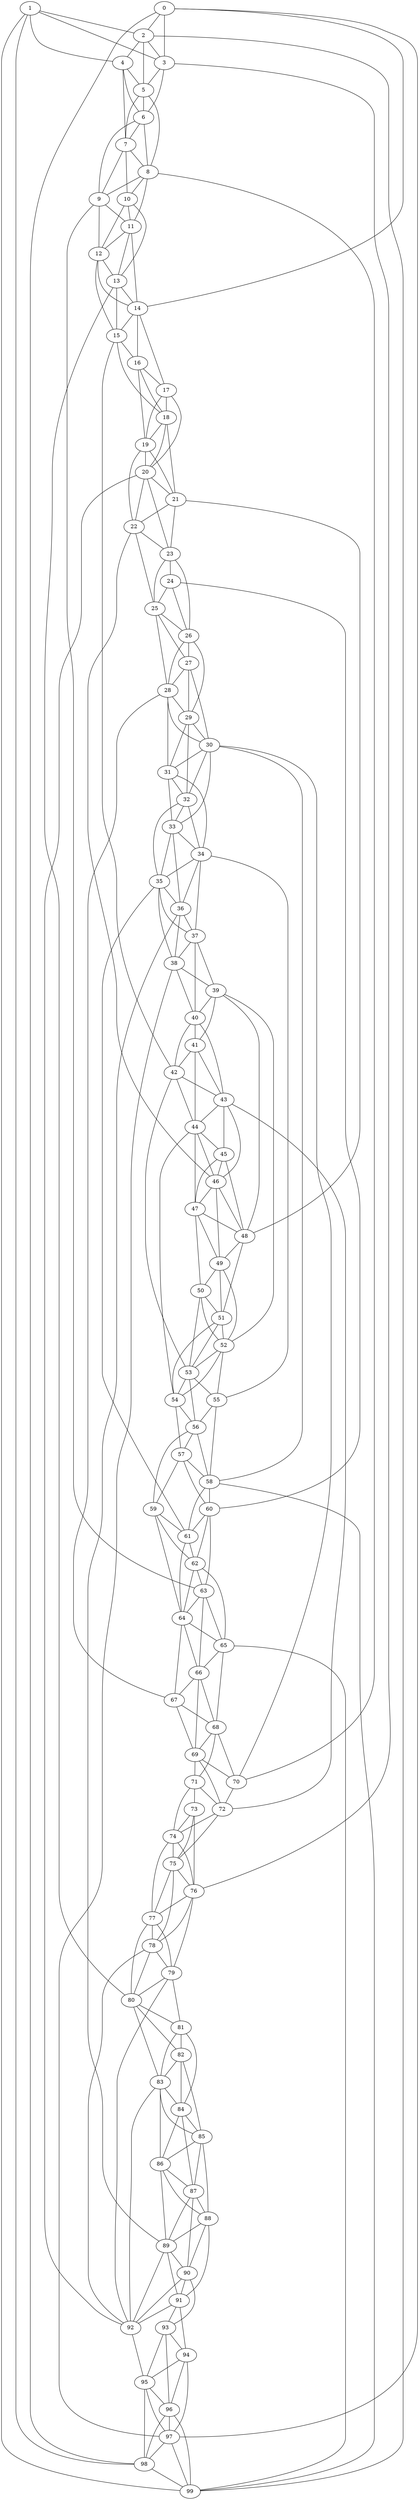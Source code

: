 strict graph "watts_strogatz_graph(100,6,0.1)" {
0;
1;
2;
3;
4;
5;
6;
7;
8;
9;
10;
11;
12;
13;
14;
15;
16;
17;
18;
19;
20;
21;
22;
23;
24;
25;
26;
27;
28;
29;
30;
31;
32;
33;
34;
35;
36;
37;
38;
39;
40;
41;
42;
43;
44;
45;
46;
47;
48;
49;
50;
51;
52;
53;
54;
55;
56;
57;
58;
59;
60;
61;
62;
63;
64;
65;
66;
67;
68;
69;
70;
71;
72;
73;
74;
75;
76;
77;
78;
79;
80;
81;
82;
83;
84;
85;
86;
87;
88;
89;
90;
91;
92;
93;
94;
95;
96;
97;
98;
99;
0 -- 2  [is_available=True, prob="0.824079580627"];
0 -- 3  [is_available=True, prob="0.345611471435"];
0 -- 97  [is_available=True, prob="0.464238976949"];
0 -- 98  [is_available=True, prob="0.360160859658"];
0 -- 14  [is_available=True, prob="0.10968318946"];
1 -- 2  [is_available=True, prob="0.890719099985"];
1 -- 99  [is_available=True, prob="0.255389548453"];
1 -- 4  [is_available=True, prob="0.779660728653"];
1 -- 98  [is_available=True, prob="0.581127594175"];
1 -- 3  [is_available=True, prob="1.0"];
2 -- 3  [is_available=True, prob="0.350173117526"];
2 -- 4  [is_available=True, prob="0.142304507357"];
2 -- 5  [is_available=True, prob="0.361992975305"];
2 -- 99  [is_available=True, prob="1.0"];
3 -- 5  [is_available=True, prob="0.841581063795"];
3 -- 6  [is_available=True, prob="0.3026106305"];
3 -- 76  [is_available=True, prob="0.443152819285"];
4 -- 5  [is_available=True, prob="0.645524054719"];
4 -- 6  [is_available=True, prob="0.38771097147"];
4 -- 7  [is_available=True, prob="0.467974693784"];
5 -- 6  [is_available=True, prob="1.0"];
5 -- 7  [is_available=True, prob="1.0"];
5 -- 8  [is_available=True, prob="0.254743066289"];
6 -- 7  [is_available=True, prob="1.0"];
6 -- 8  [is_available=True, prob="0.929950375092"];
6 -- 9  [is_available=True, prob="1.0"];
7 -- 8  [is_available=True, prob="0.140215266251"];
7 -- 9  [is_available=True, prob="0.456537421398"];
7 -- 10  [is_available=True, prob="0.0415864638534"];
8 -- 9  [is_available=True, prob="0.519128799226"];
8 -- 10  [is_available=True, prob="0.749464289066"];
8 -- 11  [is_available=True, prob="0.68343337674"];
8 -- 70  [is_available=True, prob="1.0"];
9 -- 11  [is_available=True, prob="0.0479709095812"];
9 -- 12  [is_available=True, prob="0.783127334061"];
9 -- 63  [is_available=True, prob="0.0277427580207"];
10 -- 11  [is_available=True, prob="0.933962814262"];
10 -- 12  [is_available=True, prob="0.63938620928"];
10 -- 13  [is_available=True, prob="0.392039961062"];
11 -- 12  [is_available=True, prob="0.93092744689"];
11 -- 13  [is_available=True, prob="0.359997400576"];
11 -- 14  [is_available=True, prob="1.0"];
12 -- 13  [is_available=True, prob="0.144652778246"];
12 -- 14  [is_available=True, prob="1.0"];
12 -- 15  [is_available=True, prob="0.489448625954"];
13 -- 14  [is_available=True, prob="1.0"];
13 -- 15  [is_available=True, prob="0.427354246267"];
13 -- 80  [is_available=True, prob="1.0"];
14 -- 15  [is_available=True, prob="0.160303237465"];
14 -- 16  [is_available=True, prob="0.182938121029"];
14 -- 17  [is_available=True, prob="1.0"];
15 -- 42  [is_available=True, prob="1.0"];
15 -- 16  [is_available=True, prob="0.163811293292"];
15 -- 18  [is_available=True, prob="1.0"];
16 -- 17  [is_available=True, prob="0.414517255945"];
16 -- 18  [is_available=True, prob="0.757362023333"];
16 -- 19  [is_available=True, prob="0.350532674799"];
17 -- 18  [is_available=True, prob="1.0"];
17 -- 19  [is_available=True, prob="1.0"];
17 -- 20  [is_available=True, prob="0.124894988582"];
18 -- 19  [is_available=True, prob="0.0938359965198"];
18 -- 20  [is_available=True, prob="0.923251442314"];
18 -- 21  [is_available=True, prob="0.581263972608"];
19 -- 20  [is_available=True, prob="0.772806362734"];
19 -- 21  [is_available=True, prob="0.315705975193"];
19 -- 22  [is_available=True, prob="0.980551621973"];
20 -- 21  [is_available=True, prob="0.71085940482"];
20 -- 22  [is_available=True, prob="0.902615696542"];
20 -- 23  [is_available=True, prob="0.858224975276"];
20 -- 92  [is_available=True, prob="0.125141589381"];
21 -- 48  [is_available=True, prob="0.687661411348"];
21 -- 22  [is_available=True, prob="0.143196783574"];
21 -- 23  [is_available=True, prob="0.245770850102"];
22 -- 46  [is_available=True, prob="0.221400625417"];
22 -- 23  [is_available=True, prob="0.747903894266"];
22 -- 25  [is_available=True, prob="1.0"];
23 -- 24  [is_available=True, prob="0.505032034016"];
23 -- 25  [is_available=True, prob="0.140618643621"];
23 -- 26  [is_available=True, prob="0.613588044795"];
24 -- 25  [is_available=True, prob="0.126337005905"];
24 -- 26  [is_available=True, prob="0.133464943887"];
24 -- 60  [is_available=True, prob="1.0"];
25 -- 26  [is_available=True, prob="0.413240726931"];
25 -- 27  [is_available=True, prob="0.553938418602"];
25 -- 28  [is_available=True, prob="0.650223900289"];
26 -- 27  [is_available=True, prob="1.0"];
26 -- 28  [is_available=True, prob="0.631807548258"];
26 -- 29  [is_available=True, prob="0.291345765988"];
27 -- 28  [is_available=True, prob="1.0"];
27 -- 29  [is_available=True, prob="0.141733681712"];
27 -- 30  [is_available=True, prob="1.0"];
28 -- 67  [is_available=True, prob="0.646537291949"];
28 -- 29  [is_available=True, prob="0.124069458854"];
28 -- 30  [is_available=True, prob="0.716518863836"];
28 -- 31  [is_available=True, prob="0.361257634491"];
29 -- 32  [is_available=True, prob="0.013291647406"];
29 -- 30  [is_available=True, prob="0.595161938802"];
29 -- 31  [is_available=True, prob="0.833867839124"];
30 -- 32  [is_available=True, prob="0.659706425448"];
30 -- 33  [is_available=True, prob="0.391576707047"];
30 -- 70  [is_available=True, prob="0.694023156114"];
30 -- 58  [is_available=True, prob="0.867081404047"];
30 -- 31  [is_available=True, prob="1.0"];
31 -- 32  [is_available=True, prob="0.540623263251"];
31 -- 33  [is_available=True, prob="0.148383207067"];
31 -- 34  [is_available=True, prob="0.167404196026"];
32 -- 33  [is_available=True, prob="0.100669558635"];
32 -- 34  [is_available=True, prob="0.481936215692"];
32 -- 35  [is_available=True, prob="0.285051004448"];
33 -- 34  [is_available=True, prob="0.493437637872"];
33 -- 35  [is_available=True, prob="0.310633554144"];
33 -- 36  [is_available=True, prob="0.386436614779"];
34 -- 35  [is_available=True, prob="0.225287377945"];
34 -- 36  [is_available=True, prob="0.363399794417"];
34 -- 37  [is_available=True, prob="0.94158540094"];
34 -- 55  [is_available=True, prob="0.890056545845"];
35 -- 36  [is_available=True, prob="0.0862401121715"];
35 -- 37  [is_available=True, prob="1.0"];
35 -- 38  [is_available=True, prob="0.902723427169"];
35 -- 61  [is_available=True, prob="0.889239385958"];
36 -- 37  [is_available=True, prob="1.0"];
36 -- 38  [is_available=True, prob="0.164478919634"];
36 -- 89  [is_available=True, prob="0.403244184954"];
37 -- 38  [is_available=True, prob="1.0"];
37 -- 39  [is_available=True, prob="0.184995796332"];
37 -- 40  [is_available=True, prob="0.562405418535"];
38 -- 97  [is_available=True, prob="0.353478619358"];
38 -- 39  [is_available=True, prob="0.394339135111"];
38 -- 40  [is_available=True, prob="0.335241245073"];
39 -- 40  [is_available=True, prob="0.381967499303"];
39 -- 41  [is_available=True, prob="0.244219372201"];
39 -- 48  [is_available=True, prob="0.606392301131"];
39 -- 52  [is_available=True, prob="0.531117622535"];
40 -- 41  [is_available=True, prob="0.784171741034"];
40 -- 42  [is_available=True, prob="0.411091742553"];
40 -- 43  [is_available=True, prob="0.327223402357"];
41 -- 42  [is_available=True, prob="0.429728750001"];
41 -- 43  [is_available=True, prob="0.334592454072"];
41 -- 44  [is_available=True, prob="0.716902726519"];
42 -- 43  [is_available=True, prob="1.0"];
42 -- 44  [is_available=True, prob="1.0"];
42 -- 53  [is_available=True, prob="1.0"];
43 -- 44  [is_available=True, prob="1.0"];
43 -- 45  [is_available=True, prob="0.328056518676"];
43 -- 46  [is_available=True, prob="1.0"];
43 -- 72  [is_available=True, prob="0.794586473946"];
44 -- 45  [is_available=True, prob="0.986006870769"];
44 -- 46  [is_available=True, prob="0.891251956615"];
44 -- 47  [is_available=True, prob="0.573072421664"];
44 -- 54  [is_available=True, prob="1.0"];
45 -- 46  [is_available=True, prob="0.867339264364"];
45 -- 47  [is_available=True, prob="1.0"];
45 -- 48  [is_available=True, prob="0.365508268714"];
46 -- 47  [is_available=True, prob="1.0"];
46 -- 48  [is_available=True, prob="0.949314237112"];
46 -- 49  [is_available=True, prob="0.433603352739"];
47 -- 48  [is_available=True, prob="1.0"];
47 -- 49  [is_available=True, prob="1.0"];
47 -- 50  [is_available=True, prob="0.753767480287"];
48 -- 49  [is_available=True, prob="0.53571684053"];
48 -- 51  [is_available=True, prob="1.0"];
49 -- 50  [is_available=True, prob="0.810655204214"];
49 -- 51  [is_available=True, prob="0.874273243877"];
49 -- 52  [is_available=True, prob="1.0"];
50 -- 51  [is_available=True, prob="1.0"];
50 -- 52  [is_available=True, prob="0.348437100157"];
50 -- 53  [is_available=True, prob="0.843337871307"];
51 -- 52  [is_available=True, prob="0.37831637401"];
51 -- 53  [is_available=True, prob="0.743671227097"];
51 -- 54  [is_available=True, prob="0.627696167478"];
52 -- 53  [is_available=True, prob="1.0"];
52 -- 54  [is_available=True, prob="0.855542896144"];
52 -- 55  [is_available=True, prob="0.650362546824"];
53 -- 54  [is_available=True, prob="0.104729811408"];
53 -- 55  [is_available=True, prob="0.522086489277"];
53 -- 56  [is_available=True, prob="0.0759155185488"];
54 -- 56  [is_available=True, prob="0.21033834806"];
54 -- 57  [is_available=True, prob="0.763361090979"];
55 -- 56  [is_available=True, prob="0.406376122713"];
55 -- 58  [is_available=True, prob="0.39241366307"];
56 -- 57  [is_available=True, prob="0.0930627967815"];
56 -- 58  [is_available=True, prob="0.368305404475"];
56 -- 59  [is_available=True, prob="0.605353018655"];
57 -- 58  [is_available=True, prob="0.494067193944"];
57 -- 59  [is_available=True, prob="0.819556973838"];
57 -- 60  [is_available=True, prob="1.0"];
58 -- 99  [is_available=True, prob="0.91297751915"];
58 -- 60  [is_available=True, prob="1.0"];
58 -- 61  [is_available=True, prob="0.274896172961"];
59 -- 64  [is_available=True, prob="0.720408499756"];
59 -- 61  [is_available=True, prob="0.01885476179"];
59 -- 62  [is_available=True, prob="0.575708577932"];
60 -- 61  [is_available=True, prob="0.728385928015"];
60 -- 62  [is_available=True, prob="0.799683909044"];
60 -- 63  [is_available=True, prob="1.0"];
61 -- 64  [is_available=True, prob="0.704323329455"];
61 -- 62  [is_available=True, prob="1.0"];
62 -- 64  [is_available=True, prob="0.694668550775"];
62 -- 65  [is_available=True, prob="0.645579783825"];
62 -- 63  [is_available=True, prob="0.231625770437"];
63 -- 64  [is_available=True, prob="0.953666752786"];
63 -- 65  [is_available=True, prob="0.880176149838"];
63 -- 66  [is_available=True, prob="0.803635378947"];
64 -- 65  [is_available=True, prob="0.896013795974"];
64 -- 66  [is_available=True, prob="0.303439151578"];
64 -- 67  [is_available=True, prob="0.0408896734704"];
65 -- 66  [is_available=True, prob="1.0"];
65 -- 99  [is_available=True, prob="0.791955349456"];
65 -- 68  [is_available=True, prob="0.394607883133"];
66 -- 67  [is_available=True, prob="0.813768740899"];
66 -- 68  [is_available=True, prob="0.0673265476661"];
66 -- 69  [is_available=True, prob="0.605535193771"];
67 -- 68  [is_available=True, prob="0.0832786463958"];
67 -- 69  [is_available=True, prob="0.974972451294"];
68 -- 69  [is_available=True, prob="0.167318436029"];
68 -- 70  [is_available=True, prob="0.955214693071"];
68 -- 71  [is_available=True, prob="0.88057535763"];
69 -- 70  [is_available=True, prob="0.993621709709"];
69 -- 71  [is_available=True, prob="0.236157310416"];
69 -- 72  [is_available=True, prob="0.65597702227"];
70 -- 72  [is_available=True, prob="0.861706666306"];
71 -- 72  [is_available=True, prob="1.0"];
71 -- 73  [is_available=True, prob="1.0"];
71 -- 74  [is_available=True, prob="0.0143450706679"];
72 -- 74  [is_available=True, prob="0.141503499421"];
72 -- 75  [is_available=True, prob="1.0"];
73 -- 74  [is_available=True, prob="0.889189247219"];
73 -- 75  [is_available=True, prob="0.43839500771"];
73 -- 76  [is_available=True, prob="0.165691915334"];
74 -- 75  [is_available=True, prob="0.884797348414"];
74 -- 76  [is_available=True, prob="0.0338334321041"];
74 -- 77  [is_available=True, prob="0.272568735548"];
75 -- 76  [is_available=True, prob="0.0149623006256"];
75 -- 77  [is_available=True, prob="0.237488430275"];
75 -- 78  [is_available=True, prob="0.998422025585"];
76 -- 77  [is_available=True, prob="0.879934546011"];
76 -- 78  [is_available=True, prob="1.0"];
76 -- 79  [is_available=True, prob="0.450175883344"];
77 -- 78  [is_available=True, prob="0.756905926138"];
77 -- 79  [is_available=True, prob="1.0"];
77 -- 80  [is_available=True, prob="1.0"];
78 -- 79  [is_available=True, prob="0.112748558133"];
78 -- 80  [is_available=True, prob="0.965975278672"];
78 -- 92  [is_available=True, prob="0.562632599846"];
79 -- 80  [is_available=True, prob="0.612282517997"];
79 -- 81  [is_available=True, prob="0.553184605007"];
79 -- 92  [is_available=True, prob="0.0377042075169"];
80 -- 81  [is_available=True, prob="1.0"];
80 -- 82  [is_available=True, prob="0.0692931531927"];
80 -- 83  [is_available=True, prob="0.0122139901227"];
81 -- 82  [is_available=True, prob="0.403259779232"];
81 -- 83  [is_available=True, prob="0.534337343118"];
81 -- 84  [is_available=True, prob="0.656421766735"];
82 -- 83  [is_available=True, prob="0.0517297889962"];
82 -- 84  [is_available=True, prob="0.562894914514"];
82 -- 85  [is_available=True, prob="0.716947755752"];
83 -- 84  [is_available=True, prob="1.0"];
83 -- 85  [is_available=True, prob="0.00580669729996"];
83 -- 86  [is_available=True, prob="0.44396881519"];
83 -- 92  [is_available=True, prob="1.0"];
84 -- 85  [is_available=True, prob="0.392843005399"];
84 -- 86  [is_available=True, prob="1.0"];
84 -- 87  [is_available=True, prob="0.700788329403"];
85 -- 86  [is_available=True, prob="1.0"];
85 -- 87  [is_available=True, prob="0.328108886215"];
85 -- 88  [is_available=True, prob="0.7524690825"];
86 -- 87  [is_available=True, prob="0.241789982218"];
86 -- 88  [is_available=True, prob="0.0409232365576"];
86 -- 89  [is_available=True, prob="1.0"];
87 -- 88  [is_available=True, prob="1.0"];
87 -- 89  [is_available=True, prob="0.798921390841"];
87 -- 90  [is_available=True, prob="0.814644262911"];
88 -- 89  [is_available=True, prob="0.214152652139"];
88 -- 90  [is_available=True, prob="0.730164506836"];
88 -- 91  [is_available=True, prob="0.642335869846"];
89 -- 90  [is_available=True, prob="1.0"];
89 -- 91  [is_available=True, prob="1.0"];
89 -- 92  [is_available=True, prob="0.817876575321"];
90 -- 91  [is_available=True, prob="0.349507697464"];
90 -- 92  [is_available=True, prob="0.56793310056"];
90 -- 93  [is_available=True, prob="1.0"];
91 -- 92  [is_available=True, prob="1.0"];
91 -- 93  [is_available=True, prob="0.861570532118"];
91 -- 94  [is_available=True, prob="0.0754583733359"];
92 -- 95  [is_available=True, prob="0.236548309888"];
93 -- 96  [is_available=True, prob="0.400266024879"];
93 -- 94  [is_available=True, prob="0.0339006327612"];
93 -- 95  [is_available=True, prob="0.00169804248709"];
94 -- 96  [is_available=True, prob="0.899753192993"];
94 -- 97  [is_available=True, prob="1.0"];
94 -- 95  [is_available=True, prob="0.471854148018"];
95 -- 96  [is_available=True, prob="0.577382880003"];
95 -- 97  [is_available=True, prob="1.0"];
95 -- 98  [is_available=True, prob="1.0"];
96 -- 97  [is_available=True, prob="0.0778674275251"];
96 -- 98  [is_available=True, prob="0.0304345261256"];
96 -- 99  [is_available=True, prob="1.0"];
97 -- 98  [is_available=True, prob="0.727926865401"];
97 -- 99  [is_available=True, prob="0.0400706479467"];
98 -- 99  [is_available=True, prob="1.0"];
}
